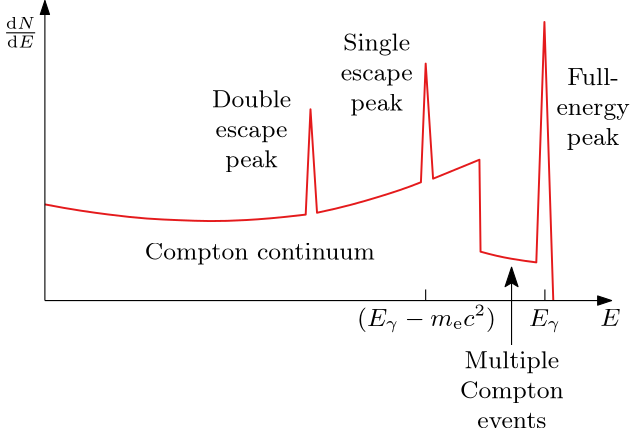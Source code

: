<?xml version="1.0"?>
<!DOCTYPE ipe SYSTEM "ipe.dtd">
<ipe version="70107" creator="Ipe 7.2.2">
<info created="D:20160427212732" modified="D:20160428145124"/>
<ipestyle name="basic">
<symbol name="arrow/arc(spx)">
<path stroke="sym-stroke" fill="sym-stroke" pen="sym-pen">
0 0 m
-1 0.333 l
-1 -0.333 l
h
</path>
</symbol>
<symbol name="arrow/farc(spx)">
<path stroke="sym-stroke" fill="white" pen="sym-pen">
0 0 m
-1 0.333 l
-1 -0.333 l
h
</path>
</symbol>
<symbol name="arrow/ptarc(spx)">
<path stroke="sym-stroke" fill="sym-stroke" pen="sym-pen">
0 0 m
-1 0.333 l
-0.8 0 l
-1 -0.333 l
h
</path>
</symbol>
<symbol name="arrow/fptarc(spx)">
<path stroke="sym-stroke" fill="white" pen="sym-pen">
0 0 m
-1 0.333 l
-0.8 0 l
-1 -0.333 l
h
</path>
</symbol>
<symbol name="mark/circle(sx)" transformations="translations">
<path fill="sym-stroke">
0.6 0 0 0.6 0 0 e
0.4 0 0 0.4 0 0 e
</path>
</symbol>
<symbol name="mark/disk(sx)" transformations="translations">
<path fill="sym-stroke">
0.6 0 0 0.6 0 0 e
</path>
</symbol>
<symbol name="mark/fdisk(sfx)" transformations="translations">
<group>
<path fill="sym-fill">
0.5 0 0 0.5 0 0 e
</path>
<path fill="sym-stroke" fillrule="eofill">
0.6 0 0 0.6 0 0 e
0.4 0 0 0.4 0 0 e
</path>
</group>
</symbol>
<symbol name="mark/box(sx)" transformations="translations">
<path fill="sym-stroke" fillrule="eofill">
-0.6 -0.6 m
0.6 -0.6 l
0.6 0.6 l
-0.6 0.6 l
h
-0.4 -0.4 m
0.4 -0.4 l
0.4 0.4 l
-0.4 0.4 l
h
</path>
</symbol>
<symbol name="mark/square(sx)" transformations="translations">
<path fill="sym-stroke">
-0.6 -0.6 m
0.6 -0.6 l
0.6 0.6 l
-0.6 0.6 l
h
</path>
</symbol>
<symbol name="mark/fsquare(sfx)" transformations="translations">
<group>
<path fill="sym-fill">
-0.5 -0.5 m
0.5 -0.5 l
0.5 0.5 l
-0.5 0.5 l
h
</path>
<path fill="sym-stroke" fillrule="eofill">
-0.6 -0.6 m
0.6 -0.6 l
0.6 0.6 l
-0.6 0.6 l
h
-0.4 -0.4 m
0.4 -0.4 l
0.4 0.4 l
-0.4 0.4 l
h
</path>
</group>
</symbol>
<symbol name="mark/cross(sx)" transformations="translations">
<group>
<path fill="sym-stroke">
-0.43 -0.57 m
0.57 0.43 l
0.43 0.57 l
-0.57 -0.43 l
h
</path>
<path fill="sym-stroke">
-0.43 0.57 m
0.57 -0.43 l
0.43 -0.57 l
-0.57 0.43 l
h
</path>
</group>
</symbol>
<symbol name="arrow/fnormal(spx)">
<path stroke="sym-stroke" fill="white" pen="sym-pen">
0 0 m
-1 0.333 l
-1 -0.333 l
h
</path>
</symbol>
<symbol name="arrow/pointed(spx)">
<path stroke="sym-stroke" fill="sym-stroke" pen="sym-pen">
0 0 m
-1 0.333 l
-0.8 0 l
-1 -0.333 l
h
</path>
</symbol>
<symbol name="arrow/fpointed(spx)">
<path stroke="sym-stroke" fill="white" pen="sym-pen">
0 0 m
-1 0.333 l
-0.8 0 l
-1 -0.333 l
h
</path>
</symbol>
<symbol name="arrow/linear(spx)">
<path stroke="sym-stroke" pen="sym-pen">
-1 0.333 m
0 0 l
-1 -0.333 l
</path>
</symbol>
<symbol name="arrow/fdouble(spx)">
<path stroke="sym-stroke" fill="white" pen="sym-pen">
0 0 m
-1 0.333 l
-1 -0.333 l
h
-1 0 m
-2 0.333 l
-2 -0.333 l
h
</path>
</symbol>
<symbol name="arrow/double(spx)">
<path stroke="sym-stroke" fill="sym-stroke" pen="sym-pen">
0 0 m
-1 0.333 l
-1 -0.333 l
h
-1 0 m
-2 0.333 l
-2 -0.333 l
h
</path>
</symbol>
<pen name="heavier" value="0.8"/>
<pen name="fat" value="1.2"/>
<pen name="ultrafat" value="2"/>
<symbolsize name="large" value="5"/>
<symbolsize name="small" value="2"/>
<symbolsize name="tiny" value="1.1"/>
<arrowsize name="large" value="10"/>
<arrowsize name="small" value="5"/>
<arrowsize name="tiny" value="3"/>
<color name="red" value="1 0 0"/>
<color name="green" value="0 1 0"/>
<color name="blue" value="0 0 1"/>
<color name="yellow" value="1 1 0"/>
<color name="orange" value="1 0.647 0"/>
<color name="gold" value="1 0.843 0"/>
<color name="purple" value="0.627 0.125 0.941"/>
<color name="gray" value="0.745"/>
<color name="brown" value="0.647 0.165 0.165"/>
<color name="navy" value="0 0 0.502"/>
<color name="pink" value="1 0.753 0.796"/>
<color name="seagreen" value="0.18 0.545 0.341"/>
<color name="turquoise" value="0.251 0.878 0.816"/>
<color name="violet" value="0.933 0.51 0.933"/>
<color name="darkblue" value="0 0 0.545"/>
<color name="darkcyan" value="0 0.545 0.545"/>
<color name="darkgray" value="0.663"/>
<color name="darkgreen" value="0 0.392 0"/>
<color name="darkmagenta" value="0.545 0 0.545"/>
<color name="darkorange" value="1 0.549 0"/>
<color name="darkred" value="0.545 0 0"/>
<color name="lightblue" value="0.678 0.847 0.902"/>
<color name="lightcyan" value="0.878 1 1"/>
<color name="lightgray" value="0.827"/>
<color name="lightgreen" value="0.565 0.933 0.565"/>
<color name="lightyellow" value="1 1 0.878"/>
<dashstyle name="dashed" value="[4] 0"/>
<dashstyle name="dotted" value="[1 3] 0"/>
<dashstyle name="dash dotted" value="[4 2 1 2] 0"/>
<dashstyle name="dash dot dotted" value="[4 2 1 2 1 2] 0"/>
<textsize name="large" value="\large"/>
<textsize name="Large" value="\Large"/>
<textsize name="LARGE" value="\LARGE"/>
<textsize name="huge" value="\huge"/>
<textsize name="Huge" value="\Huge"/>
<textsize name="small" value="\small"/>
<textsize name="footnote" value="\footnotesize"/>
<textsize name="tiny" value="\tiny"/>
<textstyle name="center" begin="\begin{center}" end="\end{center}"/>
<textstyle name="itemize" begin="\begin{itemize}" end="\end{itemize}"/>
<textstyle name="item" begin="\begin{itemize}\item{}" end="\end{itemize}"/>
<gridsize name="4 pts" value="4"/>
<gridsize name="8 pts (~3 mm)" value="8"/>
<gridsize name="16 pts (~6 mm)" value="16"/>
<gridsize name="32 pts (~12 mm)" value="32"/>
<gridsize name="10 pts (~3.5 mm)" value="10"/>
<gridsize name="20 pts (~7 mm)" value="20"/>
<gridsize name="14 pts (~5 mm)" value="14"/>
<gridsize name="28 pts (~10 mm)" value="28"/>
<gridsize name="56 pts (~20 mm)" value="56"/>
<anglesize name="90 deg" value="90"/>
<anglesize name="60 deg" value="60"/>
<anglesize name="45 deg" value="45"/>
<anglesize name="30 deg" value="30"/>
<anglesize name="22.5 deg" value="22.5"/>
<opacity name="10%" value="0.1"/>
<opacity name="30%" value="0.3"/>
<opacity name="50%" value="0.5"/>
<opacity name="75%" value="0.75"/>
<tiling name="falling" angle="-60" step="4" width="1"/>
<tiling name="rising" angle="30" step="4" width="1"/>
</ipestyle>
<page>
<layer name="alpha"/>
<view layers="alpha" active="alpha"/>
<text layer="alpha" matrix="1 0 0 1 -1.27404 -95.6815" transformations="translations" pos="392.438 707.47" stroke="black" type="minipage" width="28.348" height="17.27" depth="12.3" valign="top" size="9" style="center">Full-energy peak</text>
<text matrix="1 0 0 1 -6.05169 -78.482" transformations="translations" pos="317.907 702.692" stroke="black" type="minipage" width="31.214" height="17.27" depth="12.3" valign="top" size="9" style="center">Single escape peak</text>
<text matrix="1 0 0 1 0.95553 -93.1334" transformations="translations" pos="263.442 696.959" stroke="black" type="minipage" width="35.9916" height="17.27" depth="12.3" valign="top" size="9" style="center">Double escape peak</text>
<path matrix="1 0 0 1 0 -96" stroke="black">
388 624 m
388 628 l
</path>
<text matrix="1 0 0 1 -0.0319478 -101.204" transformations="translations" pos="388 620" stroke="black" type="label" width="11.564" height="6.126" depth="2.16" halign="center" valign="baseline" size="9">$E_\gamma$</text>
<path matrix="1 0 0 1 0 -96" stroke="black" arrow="pointed/normal">
376 608 m
376 636 l
</path>
<text matrix="1 0 0 1 -5.87815 -90.1175" transformations="translations" pos="360 600" stroke="black" type="minipage" width="44" height="16.397" depth="11.43" valign="top" size="9" style="center">Multiple Compton events</text>
<text matrix="1 0 0 1 6.61521 -99.4301" transformations="translations" pos="186.226 721.575" stroke="black" type="label" width="12.857" height="7.827" depth="3.04" valign="baseline" size="9">$\frac{\mathrm{d}N}{\mathrm{d}E}$</text>
<path matrix="1 0 0 1 -42.9224 -96" stroke="black">
388 624 m
388 628 l
</path>
<text matrix="1 0 0 1 4.55219 -99.9204" transformations="translations" pos="340.809 618.716" stroke="black" type="label" width="50.018" height="7.663" depth="2.24" halign="center" valign="baseline" size="9">$(E_\gamma - m_\mathrm{e}c^2)$</text>
<text matrix="1 0 0 1 23.5758 -94.9544" transformations="translations" pos="388 620" stroke="black" type="label" width="7.292" height="6.127" depth="0" halign="center" valign="top" size="9">$E$</text>
<path stroke="0.894 0.102 0.11" pen="0.7">
391.024 528 m
387.835 628.28 l
384.909 541.739 l
383.279 541.911
375.301 543.026
369.467 544.313
364.835 545.6 c
364.435 578.7 l
359.437 576.708
352.37 573.702
347.748 571.875 c
345.089 613.309 l
343.373 570.588 l
338.055 568.444
328.79 565.441
315.493 561.581
305.971 559.608 c
303.617 596.852 l
301.891 558.941 l
291.52 557.714
279.587 556.822
267.32 556.488
256.391 556.934
244.905 557.38
232.303 558.718
217.694 560.725
208 562.621 c
</path>
<path matrix="1 0 0 1 0 -96" stroke="black" arrow="normal/small">
208 624 m
208 732 l
</path>
<path matrix="1 0 0 1 0 -96" stroke="black" arrow="normal/small">
208 624 m
412 624 l
</path>
<text matrix="1 0 0 1 -1.91298 0.632378" transformations="translations" pos="244.779 548.233" stroke="black" type="minipage" width="85.057" height="6.43" depth="1.44" valign="top" size="9" style="center">Compton continuum</text>
</page>
</ipe>
